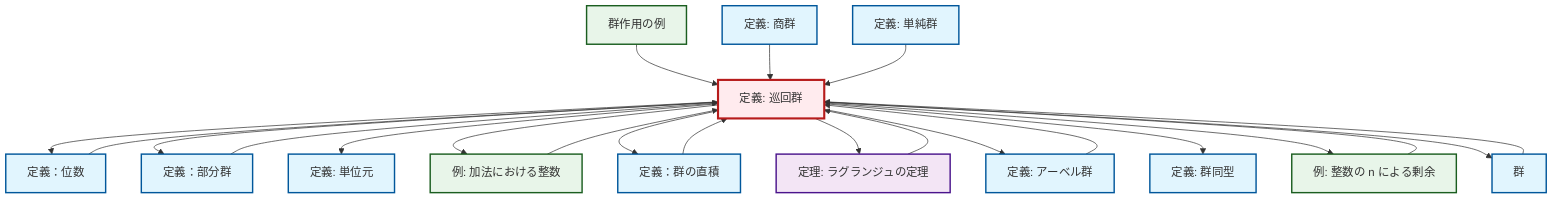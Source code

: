 graph TD
    classDef definition fill:#e1f5fe,stroke:#01579b,stroke-width:2px
    classDef theorem fill:#f3e5f5,stroke:#4a148c,stroke-width:2px
    classDef axiom fill:#fff3e0,stroke:#e65100,stroke-width:2px
    classDef example fill:#e8f5e9,stroke:#1b5e20,stroke-width:2px
    classDef current fill:#ffebee,stroke:#b71c1c,stroke-width:3px
    def-cyclic-group["定義: 巡回群"]:::definition
    def-abelian-group["定義: アーベル群"]:::definition
    def-identity-element["定義: 単位元"]:::definition
    thm-lagrange["定理: ラグランジュの定理"]:::theorem
    def-order["定義：位数"]:::definition
    def-subgroup["定義：部分群"]:::definition
    def-direct-product["定義：群の直積"]:::definition
    def-simple-group["定義: 単純群"]:::definition
    def-group["群"]:::definition
    ex-integers-addition["例: 加法における整数"]:::example
    def-isomorphism["定義: 群同型"]:::definition
    ex-quotient-integers-mod-n["例: 整数の n による剰余"]:::example
    ex-group-action-examples["群作用の例"]:::example
    def-quotient-group["定義: 商群"]:::definition
    ex-group-action-examples --> def-cyclic-group
    def-cyclic-group --> def-order
    def-direct-product --> def-cyclic-group
    ex-quotient-integers-mod-n --> def-cyclic-group
    def-cyclic-group --> def-subgroup
    def-cyclic-group --> def-identity-element
    def-quotient-group --> def-cyclic-group
    def-simple-group --> def-cyclic-group
    def-cyclic-group --> ex-integers-addition
    def-cyclic-group --> def-direct-product
    def-group --> def-cyclic-group
    def-cyclic-group --> thm-lagrange
    def-cyclic-group --> def-abelian-group
    thm-lagrange --> def-cyclic-group
    def-cyclic-group --> def-isomorphism
    ex-integers-addition --> def-cyclic-group
    def-order --> def-cyclic-group
    def-cyclic-group --> ex-quotient-integers-mod-n
    def-cyclic-group --> def-group
    def-abelian-group --> def-cyclic-group
    def-subgroup --> def-cyclic-group
    class def-cyclic-group current
